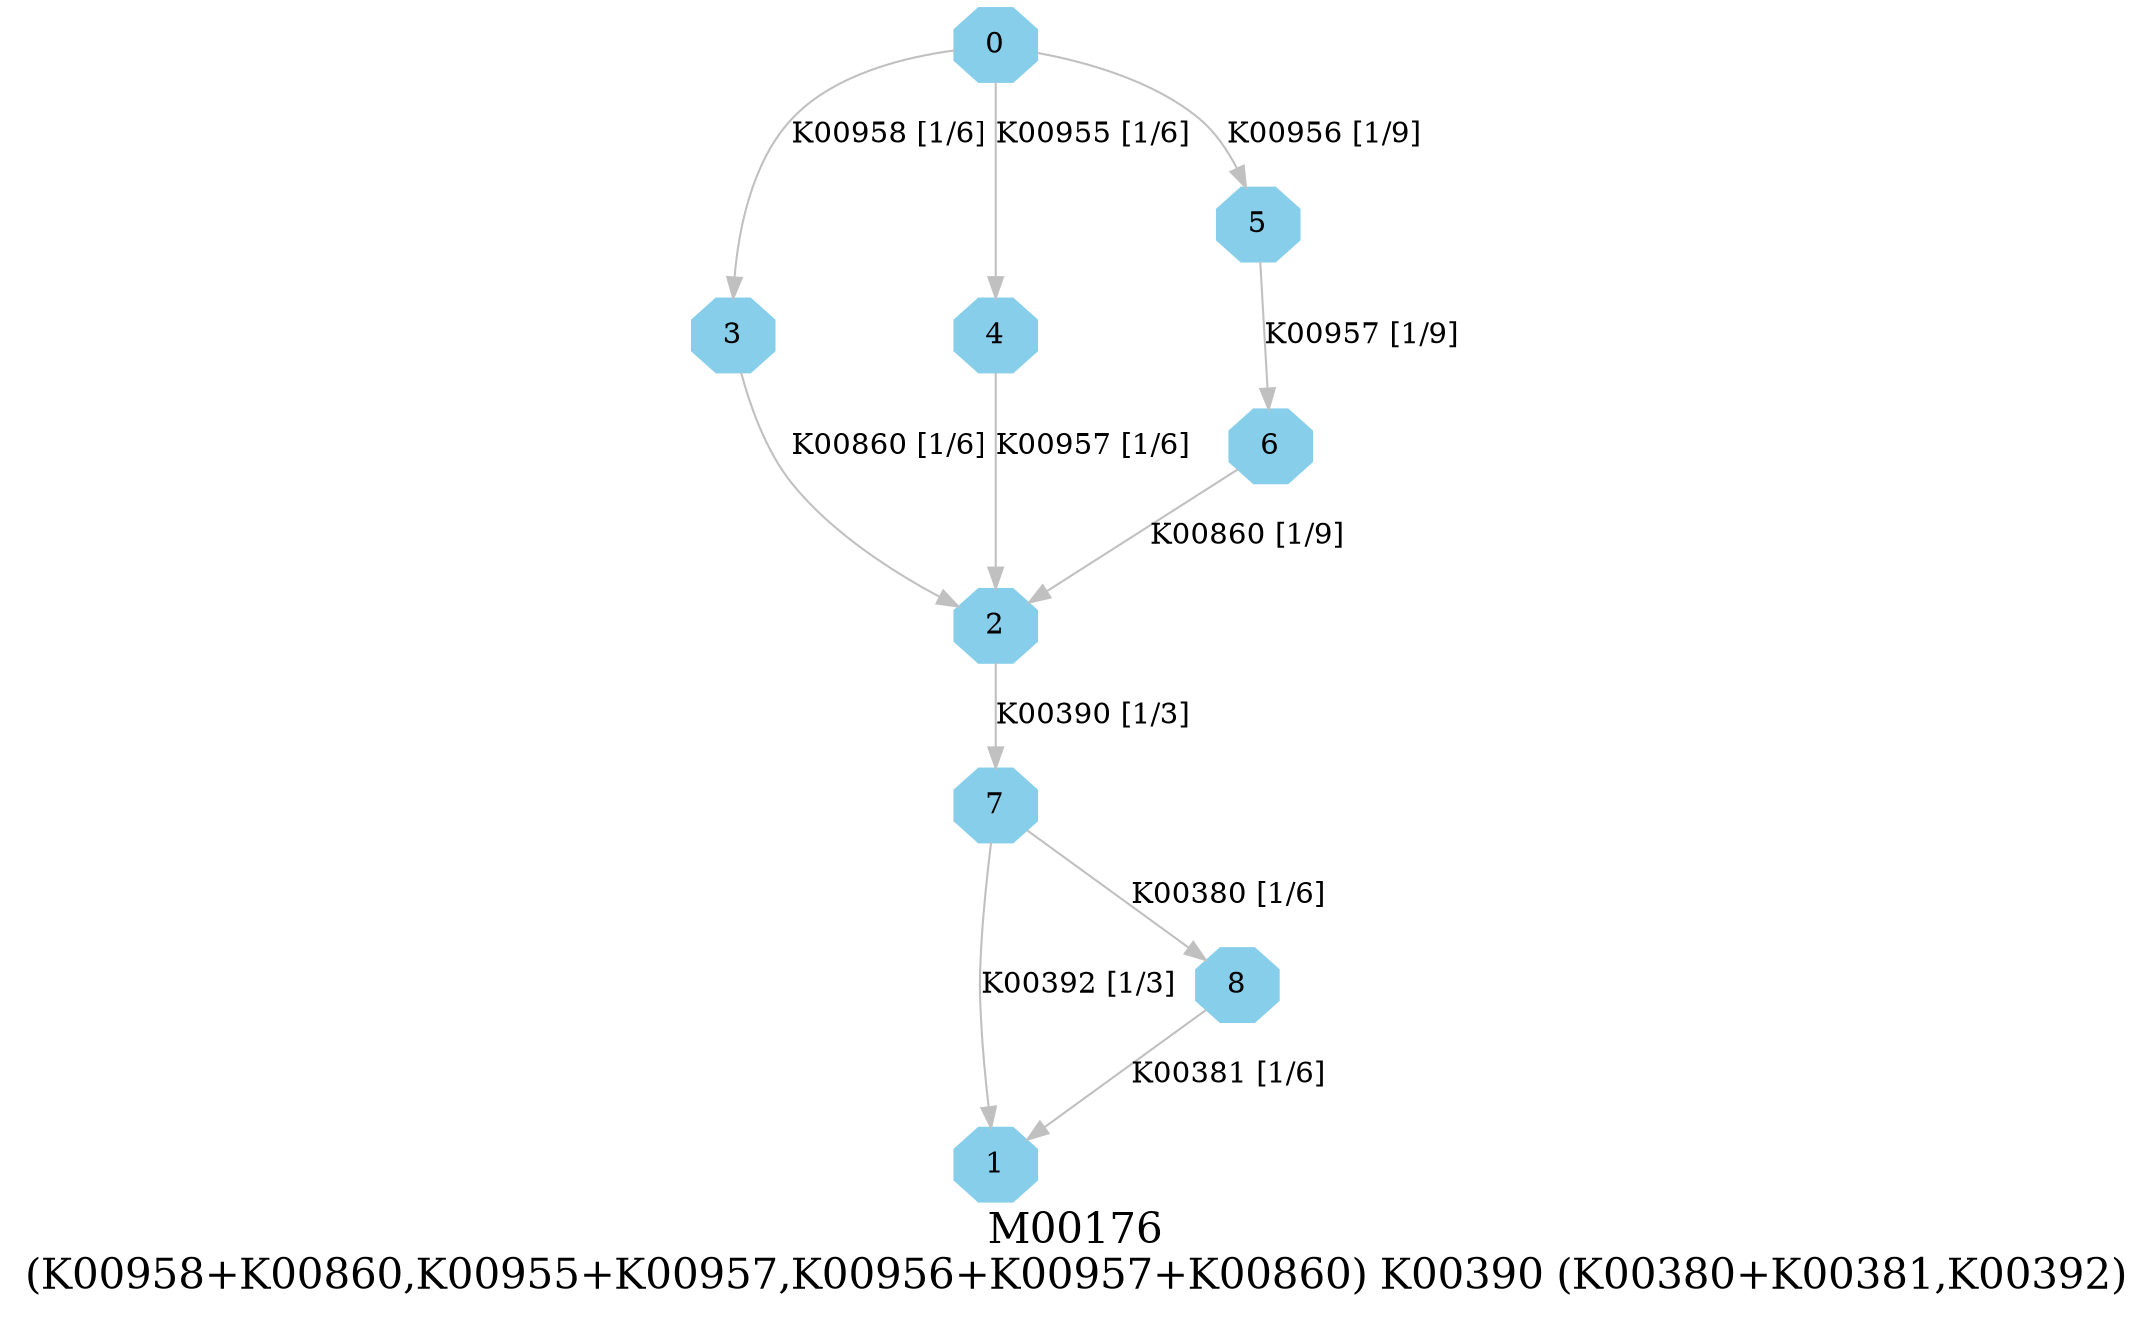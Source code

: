 digraph G {
graph [label="M00176
(K00958+K00860,K00955+K00957,K00956+K00957+K00860) K00390 (K00380+K00381,K00392)",fontsize=20];
node [shape=box,style=filled];
edge [len=3,color=grey];
{node [width=.3,height=.3,shape=octagon,style=filled,color=skyblue] 0 1 2 3 4 5 6 7 8 }
0 -> 3 [label="K00958 [1/6]"];
0 -> 4 [label="K00955 [1/6]"];
0 -> 5 [label="K00956 [1/9]"];
2 -> 7 [label="K00390 [1/3]"];
3 -> 2 [label="K00860 [1/6]"];
4 -> 2 [label="K00957 [1/6]"];
5 -> 6 [label="K00957 [1/9]"];
6 -> 2 [label="K00860 [1/9]"];
7 -> 8 [label="K00380 [1/6]"];
7 -> 1 [label="K00392 [1/3]"];
8 -> 1 [label="K00381 [1/6]"];
}